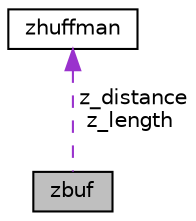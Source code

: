 digraph "zbuf"
{
  edge [fontname="Helvetica",fontsize="10",labelfontname="Helvetica",labelfontsize="10"];
  node [fontname="Helvetica",fontsize="10",shape=record];
  Node1 [label="zbuf",height=0.2,width=0.4,color="black", fillcolor="grey75", style="filled" fontcolor="black"];
  Node2 -> Node1 [dir="back",color="darkorchid3",fontsize="10",style="dashed",label=" z_distance\nz_length" ];
  Node2 [label="zhuffman",height=0.2,width=0.4,color="black", fillcolor="white", style="filled",URL="$structzhuffman.html"];
}
